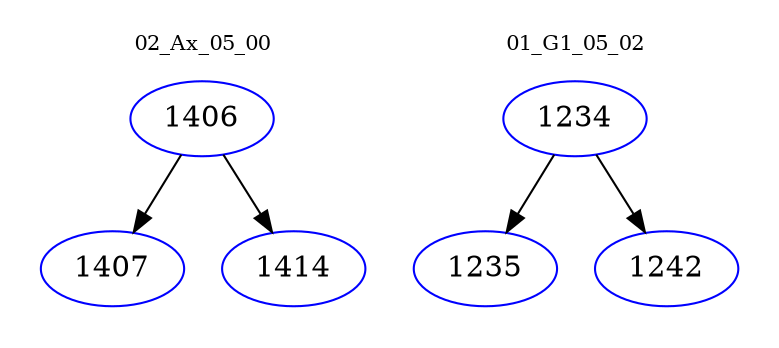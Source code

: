 digraph{
subgraph cluster_0 {
color = white
label = "02_Ax_05_00";
fontsize=10;
T0_1406 [label="1406", color="blue"]
T0_1406 -> T0_1407 [color="black"]
T0_1407 [label="1407", color="blue"]
T0_1406 -> T0_1414 [color="black"]
T0_1414 [label="1414", color="blue"]
}
subgraph cluster_1 {
color = white
label = "01_G1_05_02";
fontsize=10;
T1_1234 [label="1234", color="blue"]
T1_1234 -> T1_1235 [color="black"]
T1_1235 [label="1235", color="blue"]
T1_1234 -> T1_1242 [color="black"]
T1_1242 [label="1242", color="blue"]
}
}
